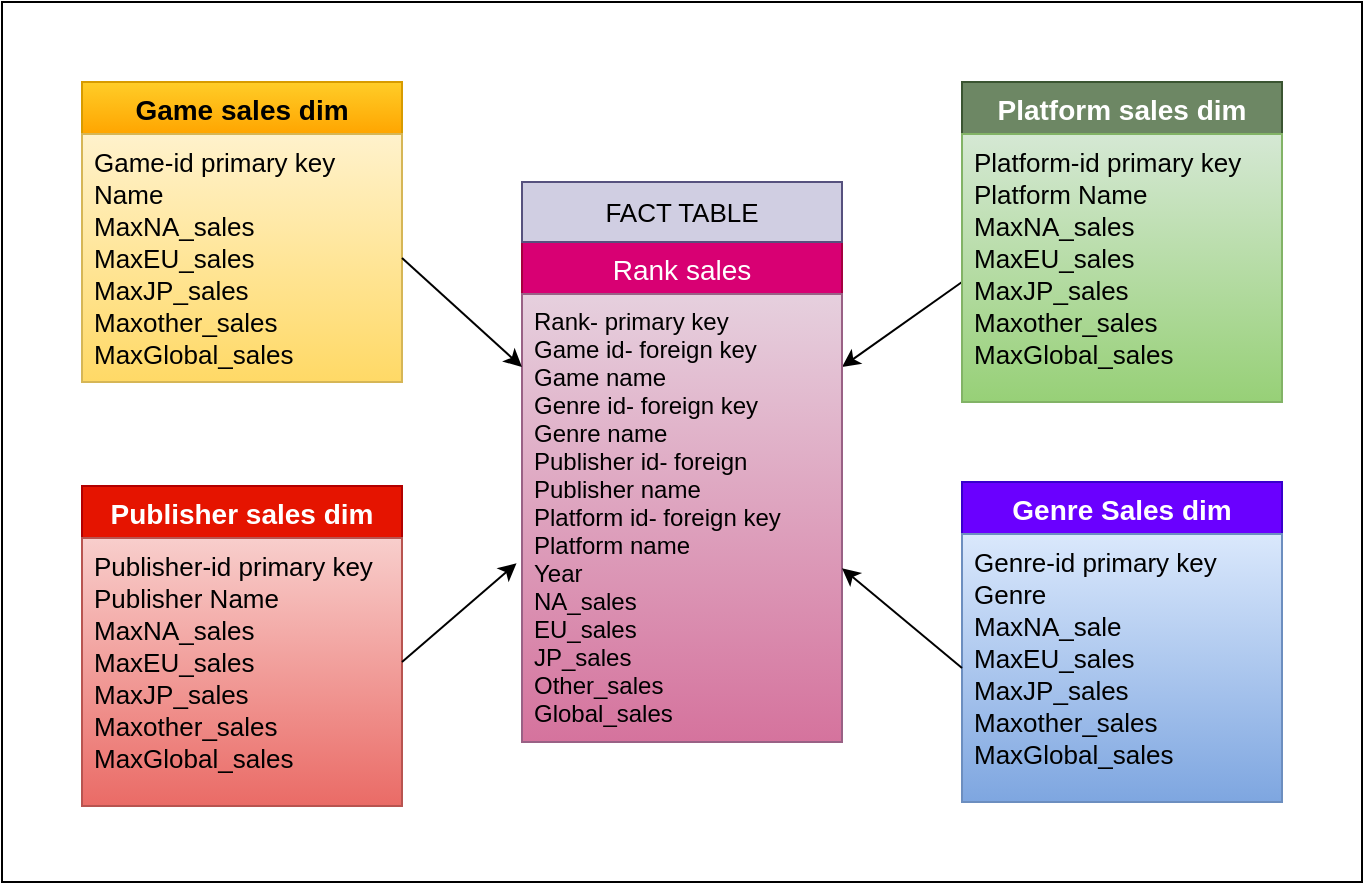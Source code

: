 <mxfile version="13.6.9" type="github">
  <diagram id="4bcfKKw855ShYiTo_InO" name="Page-1">
    <mxGraphModel dx="1038" dy="548" grid="1" gridSize="10" guides="1" tooltips="1" connect="1" arrows="1" fold="1" page="1" pageScale="1" pageWidth="827" pageHeight="1169" math="0" shadow="0">
      <root>
        <mxCell id="0" />
        <mxCell id="1" parent="0" />
        <mxCell id="uttxLjANuswitY48SyUV-10" value="Game sales dim" style="swimlane;fontStyle=1;childLayout=stackLayout;horizontal=1;startSize=26;horizontalStack=0;resizeParent=1;resizeParentMax=0;resizeLast=0;collapsible=1;marginBottom=0;align=center;fontSize=14;gradientColor=#ffa500;fillColor=#ffcd28;strokeColor=#d79b00;" vertex="1" parent="1">
          <mxGeometry x="80" y="80" width="160" height="150" as="geometry" />
        </mxCell>
        <mxCell id="uttxLjANuswitY48SyUV-11" value="Game-id primary key&#xa;Name&#xa;MaxNA_sales&#xa;MaxEU_sales&#xa;MaxJP_sales&#xa;Maxother_sales&#xa;MaxGlobal_sales" style="text;strokeColor=#d6b656;fillColor=#fff2cc;spacingLeft=4;spacingRight=4;overflow=hidden;rotatable=0;points=[[0,0.5],[1,0.5]];portConstraint=eastwest;fontSize=13;gradientColor=#ffd966;" vertex="1" parent="uttxLjANuswitY48SyUV-10">
          <mxGeometry y="26" width="160" height="124" as="geometry" />
        </mxCell>
        <mxCell id="uttxLjANuswitY48SyUV-18" value="Publisher sales dim" style="swimlane;fontStyle=1;childLayout=stackLayout;horizontal=1;startSize=26;horizontalStack=0;resizeParent=1;resizeParentMax=0;resizeLast=0;collapsible=1;marginBottom=0;align=center;fontSize=14;fillColor=#e51400;strokeColor=#B20000;fontColor=#ffffff;" vertex="1" parent="1">
          <mxGeometry x="80" y="282" width="160" height="160" as="geometry" />
        </mxCell>
        <mxCell id="uttxLjANuswitY48SyUV-19" value="Publisher-id primary key&#xa;Publisher Name&#xa;MaxNA_sales&#xa;MaxEU_sales&#xa;MaxJP_sales&#xa;Maxother_sales&#xa;MaxGlobal_sales" style="text;strokeColor=#b85450;fillColor=#f8cecc;spacingLeft=4;spacingRight=4;overflow=hidden;rotatable=0;points=[[0,0.5],[1,0.5]];portConstraint=eastwest;fontSize=13;gradientColor=#ea6b66;" vertex="1" parent="uttxLjANuswitY48SyUV-18">
          <mxGeometry y="26" width="160" height="134" as="geometry" />
        </mxCell>
        <mxCell id="uttxLjANuswitY48SyUV-22" value=" Rank sales " style="swimlane;fontStyle=0;childLayout=stackLayout;horizontal=1;startSize=26;horizontalStack=0;resizeParent=1;resizeParentMax=0;resizeLast=0;collapsible=1;marginBottom=0;align=center;fontSize=14;fillColor=#d80073;strokeColor=#A50040;fontColor=#ffffff;" vertex="1" parent="1">
          <mxGeometry x="300" y="160" width="160" height="250" as="geometry" />
        </mxCell>
        <mxCell id="uttxLjANuswitY48SyUV-34" value="" style="endArrow=classic;html=1;fontSize=13;entryX=1;entryY=0.25;entryDx=0;entryDy=0;" edge="1" parent="uttxLjANuswitY48SyUV-22" target="uttxLjANuswitY48SyUV-22">
          <mxGeometry width="50" height="50" relative="1" as="geometry">
            <mxPoint x="220" y="20" as="sourcePoint" />
            <mxPoint x="50" as="targetPoint" />
            <Array as="points">
              <mxPoint x="220" y="20" />
            </Array>
          </mxGeometry>
        </mxCell>
        <mxCell id="uttxLjANuswitY48SyUV-23" value="Rank- primary key&#xa;Game id- foreign key&#xa;Game name&#xa;Genre id- foreign key&#xa;Genre name&#xa;Publisher id- foreign&#xa;Publisher name&#xa;Platform id- foreign key&#xa;Platform name&#xa;Year&#xa;NA_sales&#xa;EU_sales&#xa;JP_sales&#xa;Other_sales&#xa;Global_sales" style="text;strokeColor=#996185;fillColor=#e6d0de;spacingLeft=4;spacingRight=4;overflow=hidden;rotatable=0;points=[[0,0.5],[1,0.5]];portConstraint=eastwest;fontSize=12;gradientColor=#d5739d;" vertex="1" parent="uttxLjANuswitY48SyUV-22">
          <mxGeometry y="26" width="160" height="224" as="geometry" />
        </mxCell>
        <mxCell id="uttxLjANuswitY48SyUV-26" value="Genre Sales dim" style="swimlane;fontStyle=1;childLayout=stackLayout;horizontal=1;startSize=26;horizontalStack=0;resizeParent=1;resizeParentMax=0;resizeLast=0;collapsible=1;marginBottom=0;align=center;fontSize=14;fillColor=#6a00ff;strokeColor=#3700CC;fontColor=#ffffff;" vertex="1" parent="1">
          <mxGeometry x="520" y="280" width="160" height="160" as="geometry" />
        </mxCell>
        <mxCell id="uttxLjANuswitY48SyUV-27" value="Genre-id primary key&#xa;Genre&#xa;MaxNA_sale&#xa;MaxEU_sales&#xa;MaxJP_sales&#xa;Maxother_sales&#xa;MaxGlobal_sales" style="text;strokeColor=#6c8ebf;fillColor=#dae8fc;spacingLeft=4;spacingRight=4;overflow=hidden;rotatable=0;points=[[0,0.5],[1,0.5]];portConstraint=eastwest;fontSize=13;gradientColor=#7ea6e0;" vertex="1" parent="uttxLjANuswitY48SyUV-26">
          <mxGeometry y="26" width="160" height="134" as="geometry" />
        </mxCell>
        <mxCell id="uttxLjANuswitY48SyUV-14" value="Platform sales dim" style="swimlane;fontStyle=1;childLayout=stackLayout;horizontal=1;startSize=26;horizontalStack=0;resizeParent=1;resizeParentMax=0;resizeLast=0;collapsible=1;marginBottom=0;align=center;fontSize=14;fillColor=#6d8764;strokeColor=#3A5431;fontColor=#ffffff;" vertex="1" parent="1">
          <mxGeometry x="520" y="80" width="160" height="160" as="geometry" />
        </mxCell>
        <mxCell id="uttxLjANuswitY48SyUV-15" value="Platform-id primary key&#xa;Platform Name&#xa;MaxNA_sales&#xa;MaxEU_sales&#xa;MaxJP_sales&#xa;Maxother_sales&#xa;MaxGlobal_sales" style="text;strokeColor=#82b366;fillColor=#d5e8d4;spacingLeft=4;spacingRight=4;overflow=hidden;rotatable=0;points=[[0,0.5],[1,0.5]];portConstraint=eastwest;fontSize=13;gradientColor=#97d077;" vertex="1" parent="uttxLjANuswitY48SyUV-14">
          <mxGeometry y="26" width="160" height="134" as="geometry" />
        </mxCell>
        <mxCell id="uttxLjANuswitY48SyUV-30" value="FACT TABLE" style="text;html=1;strokeColor=#56517e;fillColor=#d0cee2;align=center;verticalAlign=middle;whiteSpace=wrap;rounded=0;fontSize=13;" vertex="1" parent="1">
          <mxGeometry x="300" y="130" width="160" height="30" as="geometry" />
        </mxCell>
        <mxCell id="uttxLjANuswitY48SyUV-31" value="" style="endArrow=classic;html=1;fontSize=13;entryX=-0.017;entryY=0.601;entryDx=0;entryDy=0;entryPerimeter=0;" edge="1" parent="1" target="uttxLjANuswitY48SyUV-23">
          <mxGeometry width="50" height="50" relative="1" as="geometry">
            <mxPoint x="240" y="370" as="sourcePoint" />
            <mxPoint x="300" y="310" as="targetPoint" />
          </mxGeometry>
        </mxCell>
        <mxCell id="uttxLjANuswitY48SyUV-32" value="" style="endArrow=classic;html=1;fontSize=13;entryX=0;entryY=0.25;entryDx=0;entryDy=0;exitX=1;exitY=0.5;exitDx=0;exitDy=0;" edge="1" parent="1" source="uttxLjANuswitY48SyUV-11" target="uttxLjANuswitY48SyUV-22">
          <mxGeometry width="50" height="50" relative="1" as="geometry">
            <mxPoint x="240" y="230" as="sourcePoint" />
            <mxPoint x="290" y="180" as="targetPoint" />
          </mxGeometry>
        </mxCell>
        <mxCell id="uttxLjANuswitY48SyUV-33" value="" style="endArrow=classic;html=1;fontSize=13;entryX=1;entryY=0.612;entryDx=0;entryDy=0;entryPerimeter=0;exitX=0;exitY=0.5;exitDx=0;exitDy=0;" edge="1" parent="1" source="uttxLjANuswitY48SyUV-27" target="uttxLjANuswitY48SyUV-23">
          <mxGeometry width="50" height="50" relative="1" as="geometry">
            <mxPoint x="510" y="350" as="sourcePoint" />
            <mxPoint x="440" y="300" as="targetPoint" />
          </mxGeometry>
        </mxCell>
        <mxCell id="uttxLjANuswitY48SyUV-35" value="" style="rounded=0;whiteSpace=wrap;html=1;fontSize=13;fillColor=none;" vertex="1" parent="1">
          <mxGeometry x="40" y="40" width="680" height="440" as="geometry" />
        </mxCell>
      </root>
    </mxGraphModel>
  </diagram>
</mxfile>
